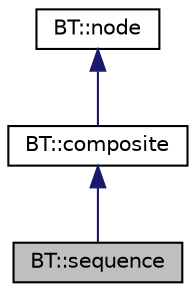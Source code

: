 digraph "BT::sequence"
{
 // LATEX_PDF_SIZE
  edge [fontname="Helvetica",fontsize="10",labelfontname="Helvetica",labelfontsize="10"];
  node [fontname="Helvetica",fontsize="10",shape=record];
  Node1 [label="BT::sequence",height=0.2,width=0.4,color="black", fillcolor="grey75", style="filled", fontcolor="black",tooltip="Sequence behaviors."];
  Node2 -> Node1 [dir="back",color="midnightblue",fontsize="10",style="solid",fontname="Helvetica"];
  Node2 [label="BT::composite",height=0.2,width=0.4,color="black", fillcolor="white", style="filled",URL="$classBT_1_1composite.html",tooltip=" "];
  Node3 -> Node2 [dir="back",color="midnightblue",fontsize="10",style="solid",fontname="Helvetica"];
  Node3 [label="BT::node",height=0.2,width=0.4,color="black", fillcolor="white", style="filled",URL="$classBT_1_1node.html",tooltip=" "];
}
